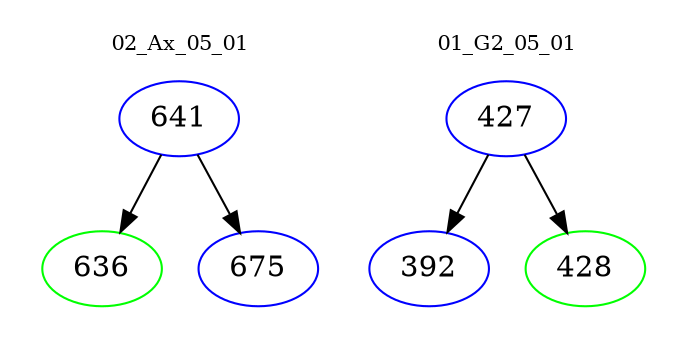 digraph{
subgraph cluster_0 {
color = white
label = "02_Ax_05_01";
fontsize=10;
T0_641 [label="641", color="blue"]
T0_641 -> T0_636 [color="black"]
T0_636 [label="636", color="green"]
T0_641 -> T0_675 [color="black"]
T0_675 [label="675", color="blue"]
}
subgraph cluster_1 {
color = white
label = "01_G2_05_01";
fontsize=10;
T1_427 [label="427", color="blue"]
T1_427 -> T1_392 [color="black"]
T1_392 [label="392", color="blue"]
T1_427 -> T1_428 [color="black"]
T1_428 [label="428", color="green"]
}
}
